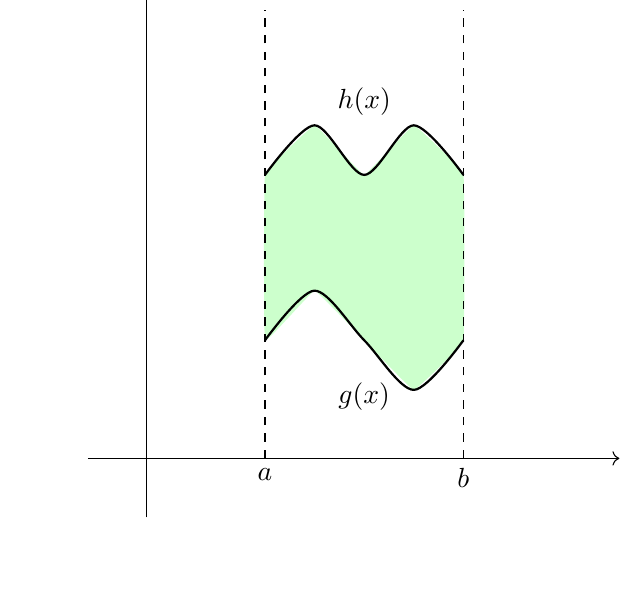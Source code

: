 \begin{tikzpicture}[scale=3]
\draw[->] (0,-0.25) -- (0,2) node[right] {$y$};
\draw[->] (-0.25,0) -- (2,0) node[below right] {$x$};

\begin{scope}[shift={(0.5,0.5)},scale=0.7]


\fill[fill=green!20] plot[smooth cycle,tension=0.1] coordinates {
(0,0) (0,1) (0.3,1.3) (0.6,1) (0.9,1.3) (1.2,1) (1.2,0) (0.9,-0.3) (0.6,0) (0.3,0.3)
};

\draw[dashed] (0,-0.5/0.7) node[below] {$a$} -- (0,2);
\draw[dashed] (1.2,-0.5/0.7) node[below] {$b$} -- (1.2,2);

\draw[thick] plot [smooth] coordinates {
(0,1) (0.3,1.3) (0.6,1) (0.9,1.3) (1.2,1)
};
%\draw[thick] plot coordinates {(0,0) (0,1)};
%\draw[thick] plot coordinates {(1.2,0) (1.2,1)};
\draw[thick] plot [smooth] coordinates {
(0,0) (0.3,0.3) (0.6,0) (0.9,-0.3) (1.2,0)
};

\draw (0.6,1.3) node [above] {$h(x)$};
\draw (0.6,-0.2) node [below] {$g(x)$};


\end{scope}


\end{tikzpicture}